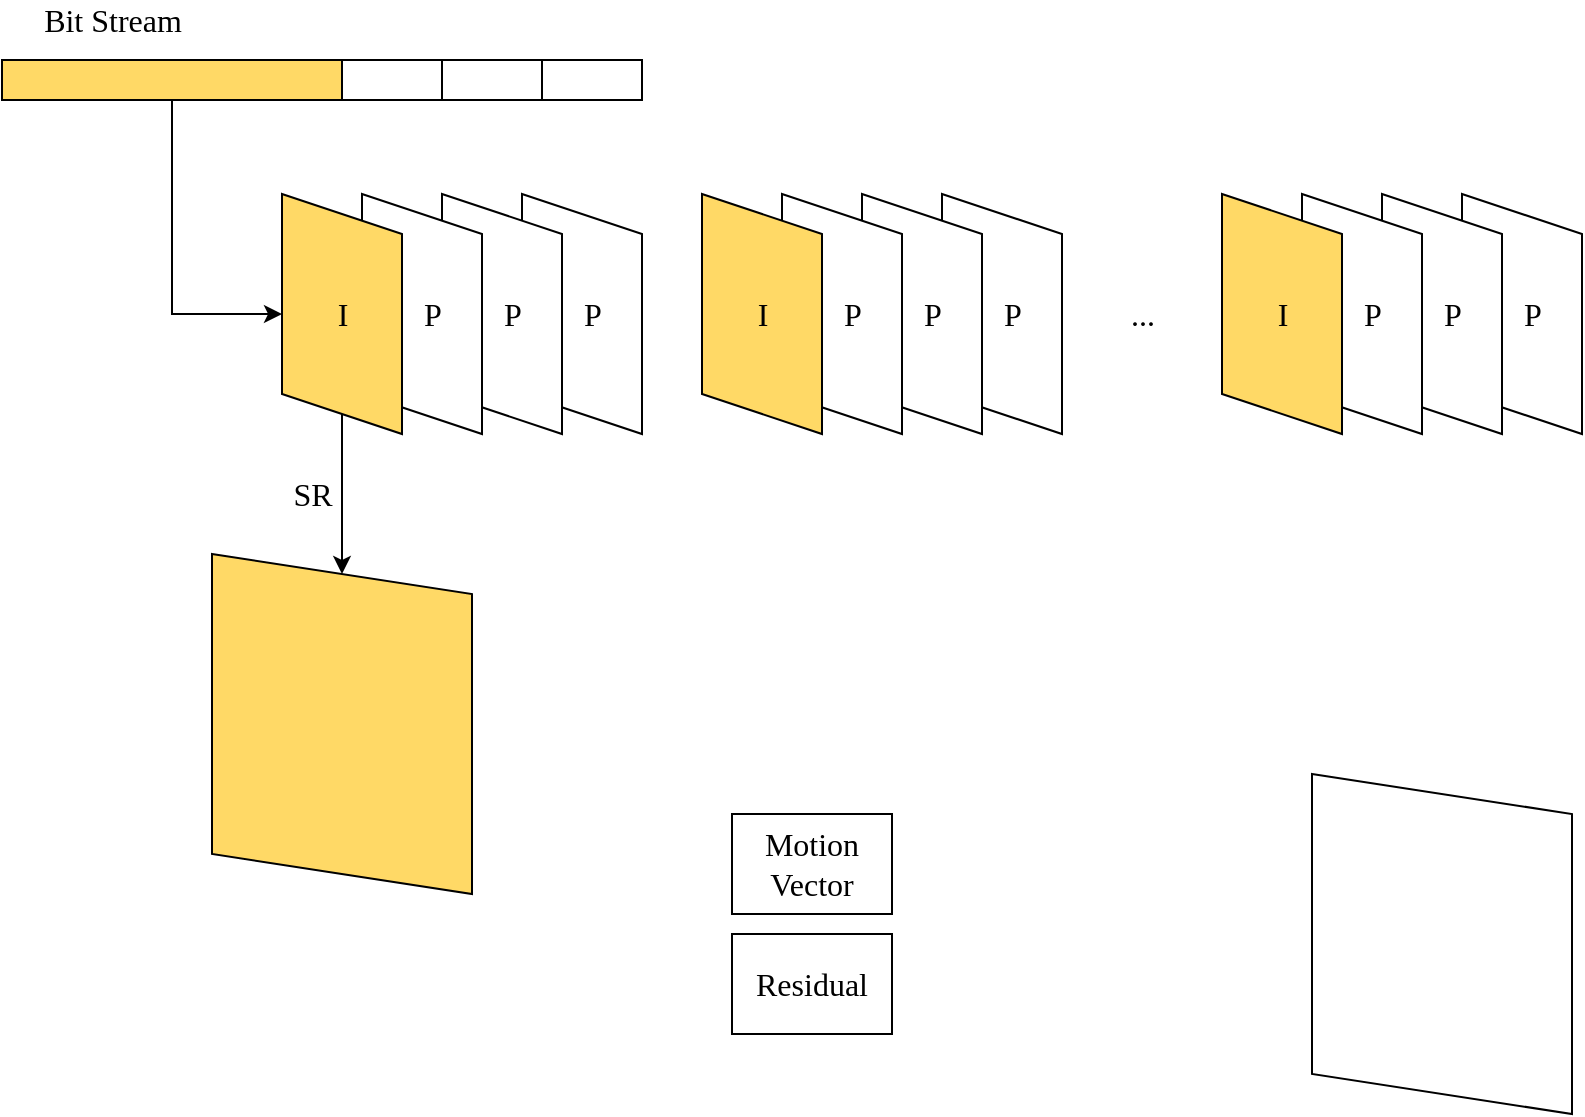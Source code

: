 <mxfile version="18.0.3" type="github">
  <diagram id="pCQRFxpyoTq6nAkenusv" name="Page-1">
    <mxGraphModel dx="1787" dy="1873" grid="1" gridSize="10" guides="1" tooltips="1" connect="1" arrows="1" fold="1" page="1" pageScale="1" pageWidth="827" pageHeight="1169" math="0" shadow="0">
      <root>
        <mxCell id="0" />
        <mxCell id="1" parent="0" />
        <mxCell id="L7ItGJBqRo02B6cRfJcL-1" value="" style="shape=parallelogram;perimeter=parallelogramPerimeter;whiteSpace=wrap;html=1;fixedSize=1;rotation=90;" vertex="1" parent="1">
          <mxGeometry x="170" y="110" width="120" height="60" as="geometry" />
        </mxCell>
        <mxCell id="L7ItGJBqRo02B6cRfJcL-2" value="" style="shape=parallelogram;perimeter=parallelogramPerimeter;whiteSpace=wrap;html=1;fixedSize=1;rotation=90;" vertex="1" parent="1">
          <mxGeometry x="130" y="110" width="120" height="60" as="geometry" />
        </mxCell>
        <mxCell id="L7ItGJBqRo02B6cRfJcL-3" value="" style="shape=parallelogram;perimeter=parallelogramPerimeter;whiteSpace=wrap;html=1;fixedSize=1;rotation=90;" vertex="1" parent="1">
          <mxGeometry x="90" y="110" width="120" height="60" as="geometry" />
        </mxCell>
        <mxCell id="L7ItGJBqRo02B6cRfJcL-4" value="" style="shape=parallelogram;perimeter=parallelogramPerimeter;whiteSpace=wrap;html=1;fixedSize=1;rotation=90;fillColor=#FFD966;" vertex="1" parent="1">
          <mxGeometry x="50" y="110" width="120" height="60" as="geometry" />
        </mxCell>
        <mxCell id="L7ItGJBqRo02B6cRfJcL-5" value="I" style="text;html=1;resizable=0;autosize=1;align=center;verticalAlign=middle;points=[];fillColor=none;strokeColor=none;rounded=0;fontFamily=Lucida Console;fontSize=16;" vertex="1" parent="1">
          <mxGeometry x="95" y="130" width="30" height="20" as="geometry" />
        </mxCell>
        <mxCell id="L7ItGJBqRo02B6cRfJcL-6" value="P" style="text;html=1;resizable=0;autosize=1;align=center;verticalAlign=middle;points=[];fillColor=none;strokeColor=none;rounded=0;fontFamily=Lucida Console;fontSize=16;" vertex="1" parent="1">
          <mxGeometry x="140" y="130" width="30" height="20" as="geometry" />
        </mxCell>
        <mxCell id="L7ItGJBqRo02B6cRfJcL-7" value="P" style="text;html=1;resizable=0;autosize=1;align=center;verticalAlign=middle;points=[];fillColor=none;strokeColor=none;rounded=0;fontFamily=Lucida Console;fontSize=16;" vertex="1" parent="1">
          <mxGeometry x="180" y="130" width="30" height="20" as="geometry" />
        </mxCell>
        <mxCell id="L7ItGJBqRo02B6cRfJcL-8" value="P" style="text;html=1;resizable=0;autosize=1;align=center;verticalAlign=middle;points=[];fillColor=none;strokeColor=none;rounded=0;fontFamily=Lucida Console;fontSize=16;" vertex="1" parent="1">
          <mxGeometry x="220" y="130" width="30" height="20" as="geometry" />
        </mxCell>
        <mxCell id="L7ItGJBqRo02B6cRfJcL-9" value="" style="shape=parallelogram;perimeter=parallelogramPerimeter;whiteSpace=wrap;html=1;fixedSize=1;rotation=90;" vertex="1" parent="1">
          <mxGeometry x="380" y="110" width="120" height="60" as="geometry" />
        </mxCell>
        <mxCell id="L7ItGJBqRo02B6cRfJcL-10" value="" style="shape=parallelogram;perimeter=parallelogramPerimeter;whiteSpace=wrap;html=1;fixedSize=1;rotation=90;" vertex="1" parent="1">
          <mxGeometry x="340" y="110" width="120" height="60" as="geometry" />
        </mxCell>
        <mxCell id="L7ItGJBqRo02B6cRfJcL-11" value="" style="shape=parallelogram;perimeter=parallelogramPerimeter;whiteSpace=wrap;html=1;fixedSize=1;rotation=90;" vertex="1" parent="1">
          <mxGeometry x="300" y="110" width="120" height="60" as="geometry" />
        </mxCell>
        <mxCell id="L7ItGJBqRo02B6cRfJcL-12" value="" style="shape=parallelogram;perimeter=parallelogramPerimeter;whiteSpace=wrap;html=1;fixedSize=1;rotation=90;fillColor=#FFD966;" vertex="1" parent="1">
          <mxGeometry x="260" y="110" width="120" height="60" as="geometry" />
        </mxCell>
        <mxCell id="L7ItGJBqRo02B6cRfJcL-13" value="I" style="text;html=1;resizable=0;autosize=1;align=center;verticalAlign=middle;points=[];fillColor=none;strokeColor=none;rounded=0;fontFamily=Lucida Console;fontSize=16;" vertex="1" parent="1">
          <mxGeometry x="305" y="130" width="30" height="20" as="geometry" />
        </mxCell>
        <mxCell id="L7ItGJBqRo02B6cRfJcL-14" value="P" style="text;html=1;resizable=0;autosize=1;align=center;verticalAlign=middle;points=[];fillColor=none;strokeColor=none;rounded=0;fontFamily=Lucida Console;fontSize=16;" vertex="1" parent="1">
          <mxGeometry x="350" y="130" width="30" height="20" as="geometry" />
        </mxCell>
        <mxCell id="L7ItGJBqRo02B6cRfJcL-15" value="P" style="text;html=1;resizable=0;autosize=1;align=center;verticalAlign=middle;points=[];fillColor=none;strokeColor=none;rounded=0;fontFamily=Lucida Console;fontSize=16;" vertex="1" parent="1">
          <mxGeometry x="390" y="130" width="30" height="20" as="geometry" />
        </mxCell>
        <mxCell id="L7ItGJBqRo02B6cRfJcL-16" value="P" style="text;html=1;resizable=0;autosize=1;align=center;verticalAlign=middle;points=[];fillColor=none;strokeColor=none;rounded=0;fontFamily=Lucida Console;fontSize=16;" vertex="1" parent="1">
          <mxGeometry x="430" y="130" width="30" height="20" as="geometry" />
        </mxCell>
        <mxCell id="L7ItGJBqRo02B6cRfJcL-17" value="" style="shape=parallelogram;perimeter=parallelogramPerimeter;whiteSpace=wrap;html=1;fixedSize=1;rotation=90;" vertex="1" parent="1">
          <mxGeometry x="640" y="110" width="120" height="60" as="geometry" />
        </mxCell>
        <mxCell id="L7ItGJBqRo02B6cRfJcL-18" value="" style="shape=parallelogram;perimeter=parallelogramPerimeter;whiteSpace=wrap;html=1;fixedSize=1;rotation=90;" vertex="1" parent="1">
          <mxGeometry x="600" y="110" width="120" height="60" as="geometry" />
        </mxCell>
        <mxCell id="L7ItGJBqRo02B6cRfJcL-19" value="" style="shape=parallelogram;perimeter=parallelogramPerimeter;whiteSpace=wrap;html=1;fixedSize=1;rotation=90;" vertex="1" parent="1">
          <mxGeometry x="560" y="110" width="120" height="60" as="geometry" />
        </mxCell>
        <mxCell id="L7ItGJBqRo02B6cRfJcL-20" value="" style="shape=parallelogram;perimeter=parallelogramPerimeter;whiteSpace=wrap;html=1;fixedSize=1;rotation=90;fillColor=#FFD966;" vertex="1" parent="1">
          <mxGeometry x="520" y="110" width="120" height="60" as="geometry" />
        </mxCell>
        <mxCell id="L7ItGJBqRo02B6cRfJcL-21" value="I" style="text;html=1;resizable=0;autosize=1;align=center;verticalAlign=middle;points=[];fillColor=none;strokeColor=none;rounded=0;fontFamily=Lucida Console;fontSize=16;" vertex="1" parent="1">
          <mxGeometry x="565" y="130" width="30" height="20" as="geometry" />
        </mxCell>
        <mxCell id="L7ItGJBqRo02B6cRfJcL-22" value="P" style="text;html=1;resizable=0;autosize=1;align=center;verticalAlign=middle;points=[];fillColor=none;strokeColor=none;rounded=0;fontFamily=Lucida Console;fontSize=16;" vertex="1" parent="1">
          <mxGeometry x="610" y="130" width="30" height="20" as="geometry" />
        </mxCell>
        <mxCell id="L7ItGJBqRo02B6cRfJcL-23" value="P" style="text;html=1;resizable=0;autosize=1;align=center;verticalAlign=middle;points=[];fillColor=none;strokeColor=none;rounded=0;fontFamily=Lucida Console;fontSize=16;" vertex="1" parent="1">
          <mxGeometry x="650" y="130" width="30" height="20" as="geometry" />
        </mxCell>
        <mxCell id="L7ItGJBqRo02B6cRfJcL-24" value="P" style="text;html=1;resizable=0;autosize=1;align=center;verticalAlign=middle;points=[];fillColor=none;strokeColor=none;rounded=0;fontFamily=Lucida Console;fontSize=16;" vertex="1" parent="1">
          <mxGeometry x="690" y="130" width="30" height="20" as="geometry" />
        </mxCell>
        <mxCell id="L7ItGJBqRo02B6cRfJcL-25" value="..." style="text;html=1;resizable=0;autosize=1;align=center;verticalAlign=middle;points=[];fillColor=none;strokeColor=none;rounded=0;fontFamily=Lucida Console;fontSize=16;" vertex="1" parent="1">
          <mxGeometry x="490" y="130" width="40" height="20" as="geometry" />
        </mxCell>
        <mxCell id="L7ItGJBqRo02B6cRfJcL-27" value="" style="edgeStyle=elbowEdgeStyle;elbow=horizontal;endArrow=classic;html=1;rounded=0;fontFamily=Lucida Console;fontSize=16;exitX=0.5;exitY=1;exitDx=0;exitDy=0;entryX=0.5;entryY=1;entryDx=0;entryDy=0;" edge="1" parent="1" source="L7ItGJBqRo02B6cRfJcL-34" target="L7ItGJBqRo02B6cRfJcL-4">
          <mxGeometry width="50" height="50" relative="1" as="geometry">
            <mxPoint x="110" y="310" as="sourcePoint" />
            <mxPoint x="-10" y="480" as="targetPoint" />
            <Array as="points">
              <mxPoint x="25" y="130" />
              <mxPoint x="20" y="300" />
            </Array>
          </mxGeometry>
        </mxCell>
        <mxCell id="L7ItGJBqRo02B6cRfJcL-28" value="" style="shape=parallelogram;perimeter=parallelogramPerimeter;whiteSpace=wrap;html=1;fixedSize=1;rotation=90;fillColor=#FFFFFF;" vertex="1" parent="1">
          <mxGeometry x="575" y="390" width="170" height="130" as="geometry" />
        </mxCell>
        <mxCell id="L7ItGJBqRo02B6cRfJcL-29" value="SR" style="text;html=1;resizable=0;autosize=1;align=center;verticalAlign=middle;points=[];fillColor=none;strokeColor=none;rounded=0;fontFamily=Lucida Console;fontSize=16;" vertex="1" parent="1">
          <mxGeometry x="80" y="220" width="30" height="20" as="geometry" />
        </mxCell>
        <mxCell id="L7ItGJBqRo02B6cRfJcL-30" value="" style="shape=parallelogram;perimeter=parallelogramPerimeter;whiteSpace=wrap;html=1;fixedSize=1;rotation=90;fillColor=#FFD966;" vertex="1" parent="1">
          <mxGeometry x="25" y="280" width="170" height="130" as="geometry" />
        </mxCell>
        <mxCell id="L7ItGJBqRo02B6cRfJcL-32" value="Motion&lt;br&gt;Vector" style="rounded=0;whiteSpace=wrap;html=1;fontFamily=Lucida Console;fontSize=16;fillColor=#FFFFFF;" vertex="1" parent="1">
          <mxGeometry x="305" y="390" width="80" height="50" as="geometry" />
        </mxCell>
        <mxCell id="L7ItGJBqRo02B6cRfJcL-33" value="Residual" style="rounded=0;whiteSpace=wrap;html=1;fontFamily=Lucida Console;fontSize=16;fillColor=#FFFFFF;" vertex="1" parent="1">
          <mxGeometry x="305" y="450" width="80" height="50" as="geometry" />
        </mxCell>
        <mxCell id="L7ItGJBqRo02B6cRfJcL-34" value="" style="rounded=0;whiteSpace=wrap;html=1;fontFamily=Lucida Console;fontSize=16;fillColor=#FFD966;" vertex="1" parent="1">
          <mxGeometry x="-60" y="13" width="170" height="20" as="geometry" />
        </mxCell>
        <mxCell id="L7ItGJBqRo02B6cRfJcL-35" value="" style="rounded=0;whiteSpace=wrap;html=1;fontFamily=Lucida Console;fontSize=16;fillColor=#FFFFFF;" vertex="1" parent="1">
          <mxGeometry x="110" y="13" width="50" height="20" as="geometry" />
        </mxCell>
        <mxCell id="L7ItGJBqRo02B6cRfJcL-37" value="" style="rounded=0;whiteSpace=wrap;html=1;fontFamily=Lucida Console;fontSize=16;fillColor=#FFFFFF;" vertex="1" parent="1">
          <mxGeometry x="160" y="13" width="50" height="20" as="geometry" />
        </mxCell>
        <mxCell id="L7ItGJBqRo02B6cRfJcL-38" value="" style="rounded=0;whiteSpace=wrap;html=1;fontFamily=Lucida Console;fontSize=16;fillColor=#FFFFFF;" vertex="1" parent="1">
          <mxGeometry x="210" y="13" width="50" height="20" as="geometry" />
        </mxCell>
        <mxCell id="L7ItGJBqRo02B6cRfJcL-39" value="Bit Stream" style="text;html=1;resizable=0;autosize=1;align=center;verticalAlign=middle;points=[];fillColor=none;strokeColor=none;rounded=0;fontFamily=Lucida Console;fontSize=16;" vertex="1" parent="1">
          <mxGeometry x="-60" y="-17" width="110" height="20" as="geometry" />
        </mxCell>
        <mxCell id="L7ItGJBqRo02B6cRfJcL-41" value="" style="endArrow=classic;html=1;rounded=0;fontFamily=Lucida Console;fontSize=16;exitX=1;exitY=0.5;exitDx=0;exitDy=0;entryX=0;entryY=0.5;entryDx=0;entryDy=0;" edge="1" parent="1" source="L7ItGJBqRo02B6cRfJcL-4" target="L7ItGJBqRo02B6cRfJcL-30">
          <mxGeometry width="50" height="50" relative="1" as="geometry">
            <mxPoint x="110" y="330" as="sourcePoint" />
            <mxPoint x="160" y="280" as="targetPoint" />
          </mxGeometry>
        </mxCell>
      </root>
    </mxGraphModel>
  </diagram>
</mxfile>
